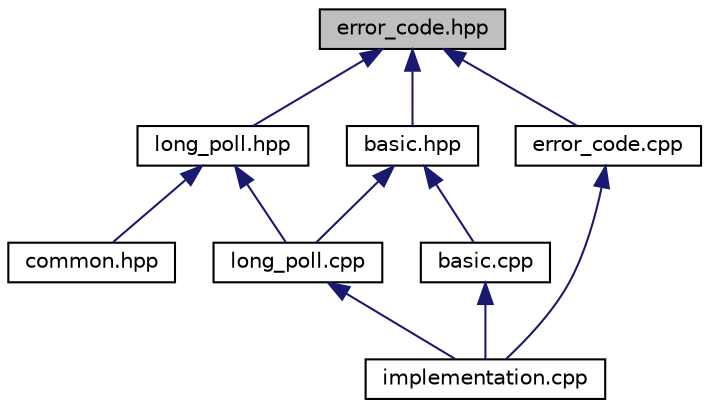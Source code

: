 digraph "error_code.hpp"
{
 // LATEX_PDF_SIZE
  edge [fontname="Helvetica",fontsize="10",labelfontname="Helvetica",labelfontsize="10"];
  node [fontname="Helvetica",fontsize="10",shape=record];
  Node1 [label="error_code.hpp",height=0.2,width=0.4,color="black", fillcolor="grey75", style="filled", fontcolor="black",tooltip=" "];
  Node1 -> Node2 [dir="back",color="midnightblue",fontsize="10",style="solid",fontname="Helvetica"];
  Node2 [label="long_poll.hpp",height=0.2,width=0.4,color="black", fillcolor="white", style="filled",URL="$long__poll_8hpp.html",tooltip=" "];
  Node2 -> Node3 [dir="back",color="midnightblue",fontsize="10",style="solid",fontname="Helvetica"];
  Node3 [label="common.hpp",height=0.2,width=0.4,color="black", fillcolor="white", style="filled",URL="$common_8hpp.html",tooltip=" "];
  Node2 -> Node4 [dir="back",color="midnightblue",fontsize="10",style="solid",fontname="Helvetica"];
  Node4 [label="long_poll.cpp",height=0.2,width=0.4,color="black", fillcolor="white", style="filled",URL="$long__poll_8cpp.html",tooltip=" "];
  Node4 -> Node5 [dir="back",color="midnightblue",fontsize="10",style="solid",fontname="Helvetica"];
  Node5 [label="implementation.cpp",height=0.2,width=0.4,color="black", fillcolor="white", style="filled",URL="$vk_2implementation_8cpp.html",tooltip=" "];
  Node1 -> Node6 [dir="back",color="midnightblue",fontsize="10",style="solid",fontname="Helvetica"];
  Node6 [label="basic.hpp",height=0.2,width=0.4,color="black", fillcolor="white", style="filled",URL="$basic_8hpp.html",tooltip=" "];
  Node6 -> Node4 [dir="back",color="midnightblue",fontsize="10",style="solid",fontname="Helvetica"];
  Node6 -> Node7 [dir="back",color="midnightblue",fontsize="10",style="solid",fontname="Helvetica"];
  Node7 [label="basic.cpp",height=0.2,width=0.4,color="black", fillcolor="white", style="filled",URL="$basic_8cpp.html",tooltip=" "];
  Node7 -> Node5 [dir="back",color="midnightblue",fontsize="10",style="solid",fontname="Helvetica"];
  Node1 -> Node8 [dir="back",color="midnightblue",fontsize="10",style="solid",fontname="Helvetica"];
  Node8 [label="error_code.cpp",height=0.2,width=0.4,color="black", fillcolor="white", style="filled",URL="$error__code_8cpp.html",tooltip=" "];
  Node8 -> Node5 [dir="back",color="midnightblue",fontsize="10",style="solid",fontname="Helvetica"];
}
